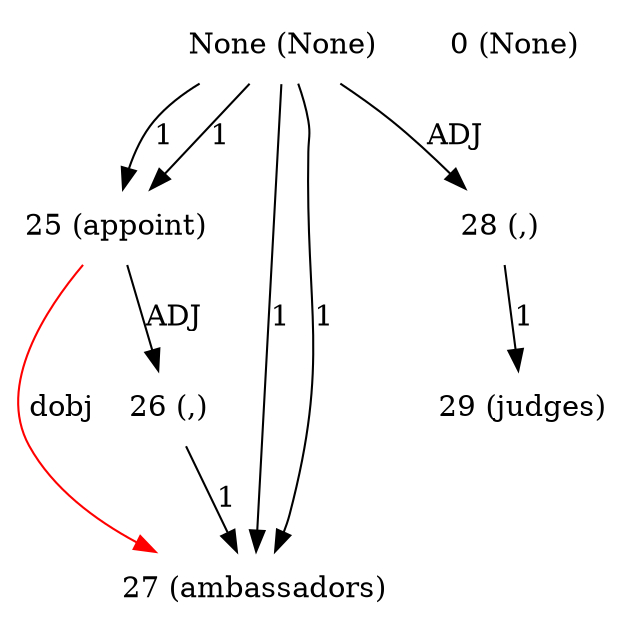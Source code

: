 digraph G{
edge [dir=forward]
node [shape=plaintext]

None [label="None (None)"]
None -> 25 [label="1"]
None -> 27 [label="1"]
None [label="None (None)"]
None -> 27 [label="1"]
None -> 25 [label="1"]
None [label="None (None)"]
None -> 28 [label="ADJ"]
0 [label="0 (None)"]
25 [label="25 (appoint)"]
25 -> 26 [label="ADJ"]
26 [label="26 (,)"]
26 -> 27 [label="1"]
27 [label="27 (ambassadors)"]
25 -> 27 [label="dobj", color="red"]
28 [label="28 (,)"]
28 -> 29 [label="1"]
29 [label="29 (judges)"]
}
